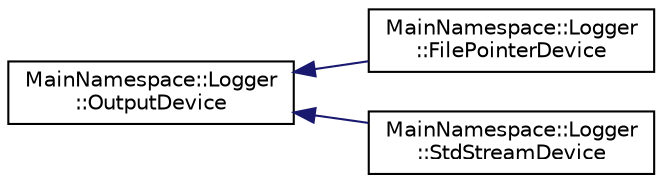 digraph "Graphical Class Hierarchy"
{
 // INTERACTIVE_SVG=YES
 // LATEX_PDF_SIZE
  edge [fontname="Helvetica",fontsize="10",labelfontname="Helvetica",labelfontsize="10"];
  node [fontname="Helvetica",fontsize="10",shape=record];
  rankdir="LR";
  Node0 [label="MainNamespace::Logger\l::OutputDevice",height=0.2,width=0.4,color="black", fillcolor="white", style="filled",URL="$class_main_namespace_1_1_logger_1_1_output_device.html",tooltip=" "];
  Node0 -> Node1 [dir="back",color="midnightblue",fontsize="10",style="solid",fontname="Helvetica"];
  Node1 [label="MainNamespace::Logger\l::FilePointerDevice",height=0.2,width=0.4,color="black", fillcolor="white", style="filled",URL="$class_main_namespace_1_1_logger_1_1_file_pointer_device.html",tooltip="Logger for a file stored on the filesystem. Log to a given file. Lack of color support is assumed...."];
  Node0 -> Node2 [dir="back",color="midnightblue",fontsize="10",style="solid",fontname="Helvetica"];
  Node2 [label="MainNamespace::Logger\l::StdStreamDevice",height=0.2,width=0.4,color="black", fillcolor="white", style="filled",URL="$class_main_namespace_1_1_logger_1_1_std_stream_device.html",tooltip="Logger for a standard stream. Log to a given FILE pointer, writing log messages immediately...."];
}
